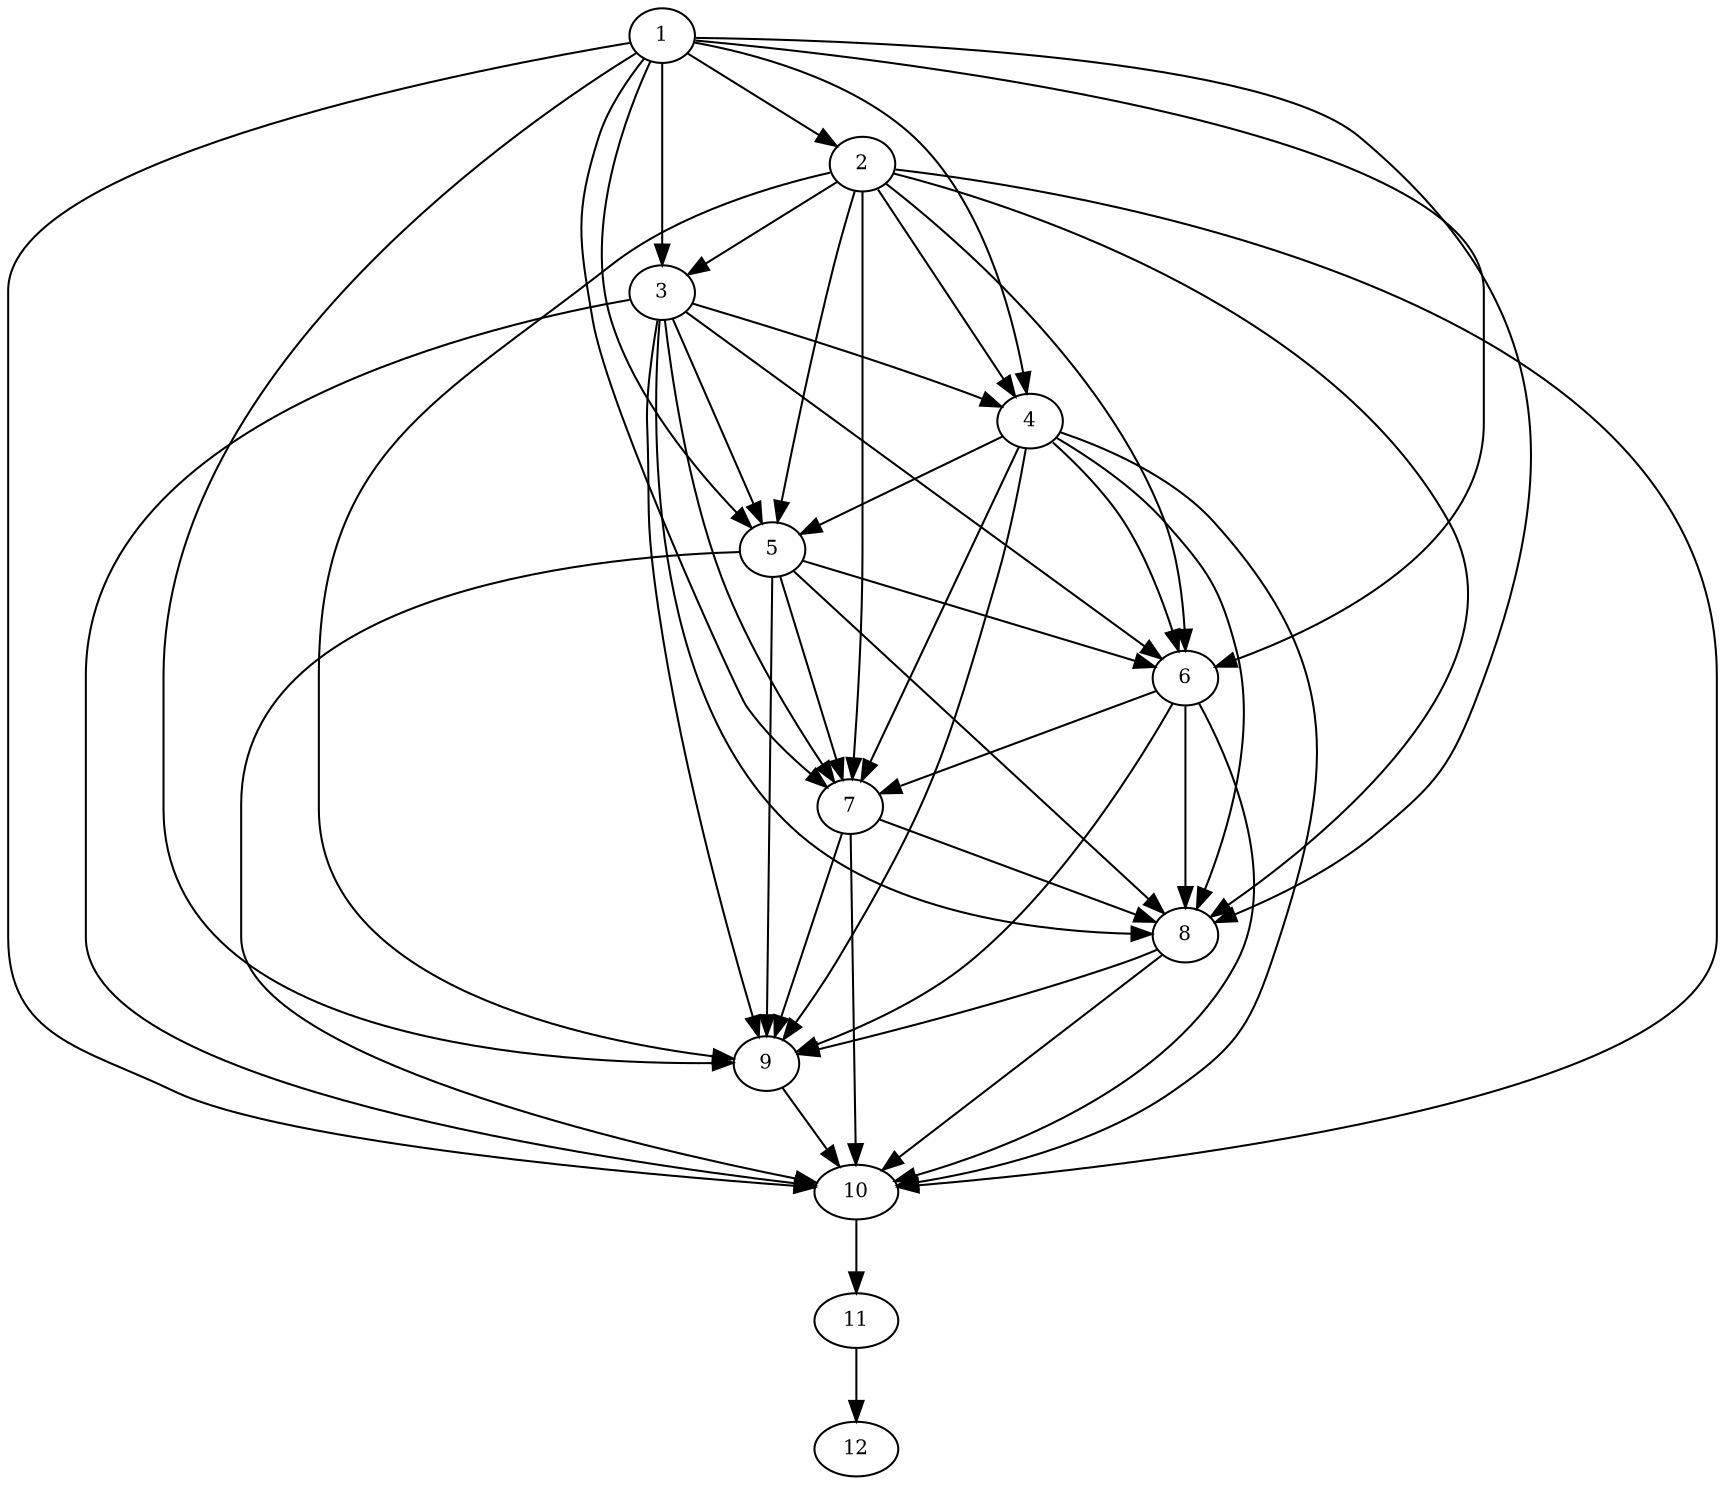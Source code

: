 digraph G {
  size="11.5.8"; node[fontsize=10,height=0.01,width=0.01]; edge[len=3.0];
  1 -> 10;
  1 -> 9;
  1 -> 8;
  1 -> 7;
  1 -> 6;
  1 -> 5;
  1 -> 4;
  1 -> 3;
  1 -> 2;
  2 -> 10;
  2 -> 9;
  2 -> 8;
  2 -> 7;
  2 -> 6;
  2 -> 5;
  2 -> 4;
  2 -> 3;
  3 -> 10;
  3 -> 9;
  3 -> 8;
  3 -> 7;
  3 -> 6;
  3 -> 5;
  3 -> 4;
  4 -> 10;
  4 -> 9;
  4 -> 8;
  4 -> 7;
  4 -> 6;
  4 -> 5;
  5 -> 10;
  5 -> 9;
  5 -> 8;
  5 -> 7;
  5 -> 6;
  6 -> 10;
  6 -> 9;
  6 -> 8;
  6 -> 7;
  7 -> 10;
  7 -> 9;
  7 -> 8;
  8 -> 10;
  8 -> 9;
  9 -> 10;
  10 -> 11;
  11 -> 12;
}
